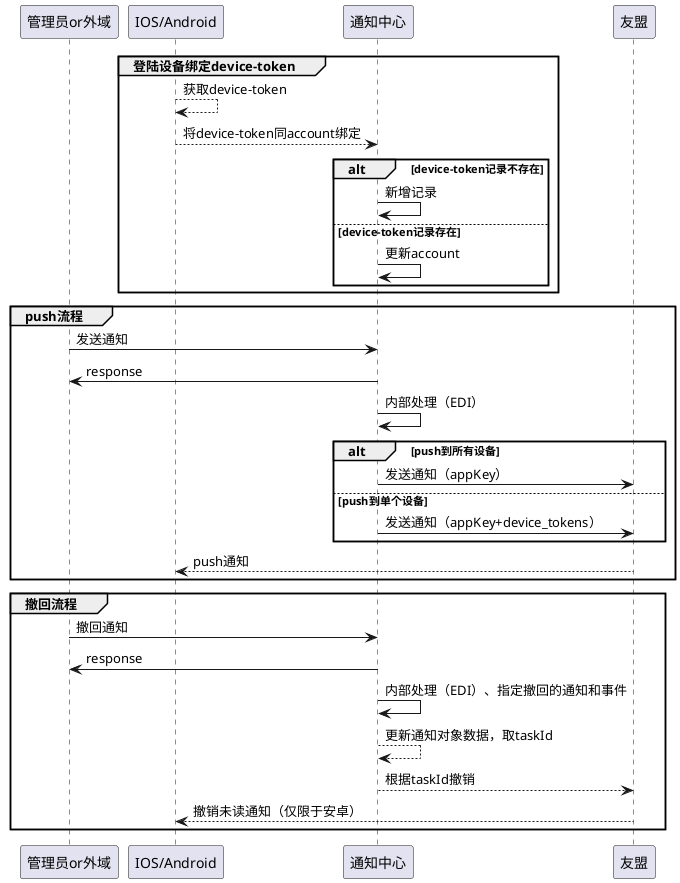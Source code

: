 @startuml

participant pc as "管理员or外域"
participant mvc as "IOS/Android"
participant msg_center as "通知中心"
participant u_push as "友盟"



group 登陆设备绑定device-token
    mvc  -->mvc:获取device-token
    mvc  -->msg_center :将device-token同account绑定
    alt device-token记录不存在
        msg_center -> msg_center : 新增记录
    else device-token记录存在
        msg_center -> msg_center : 更新account
    end
end

group push流程
    pc -> msg_center : 发送通知
    msg_center -> pc : response
    msg_center -> msg_center : 内部处理（EDI）
    alt push到所有设备
        msg_center -> u_push : 发送通知（appKey）
    else push到单个设备
        msg_center -> u_push : 发送通知（appKey+device_tokens）
    end
    u_push --> mvc :push通知
end

group 撤回流程
    pc -> msg_center : 撤回通知
    msg_center -> pc : response
    msg_center -> msg_center : 内部处理（EDI）、指定撤回的通知和事件
    msg_center-->msg_center:更新通知对象数据，取taskId
    msg_center-->u_push:根据taskId撤销
    u_push --> mvc :撤销未读通知（仅限于安卓）
end

@end
